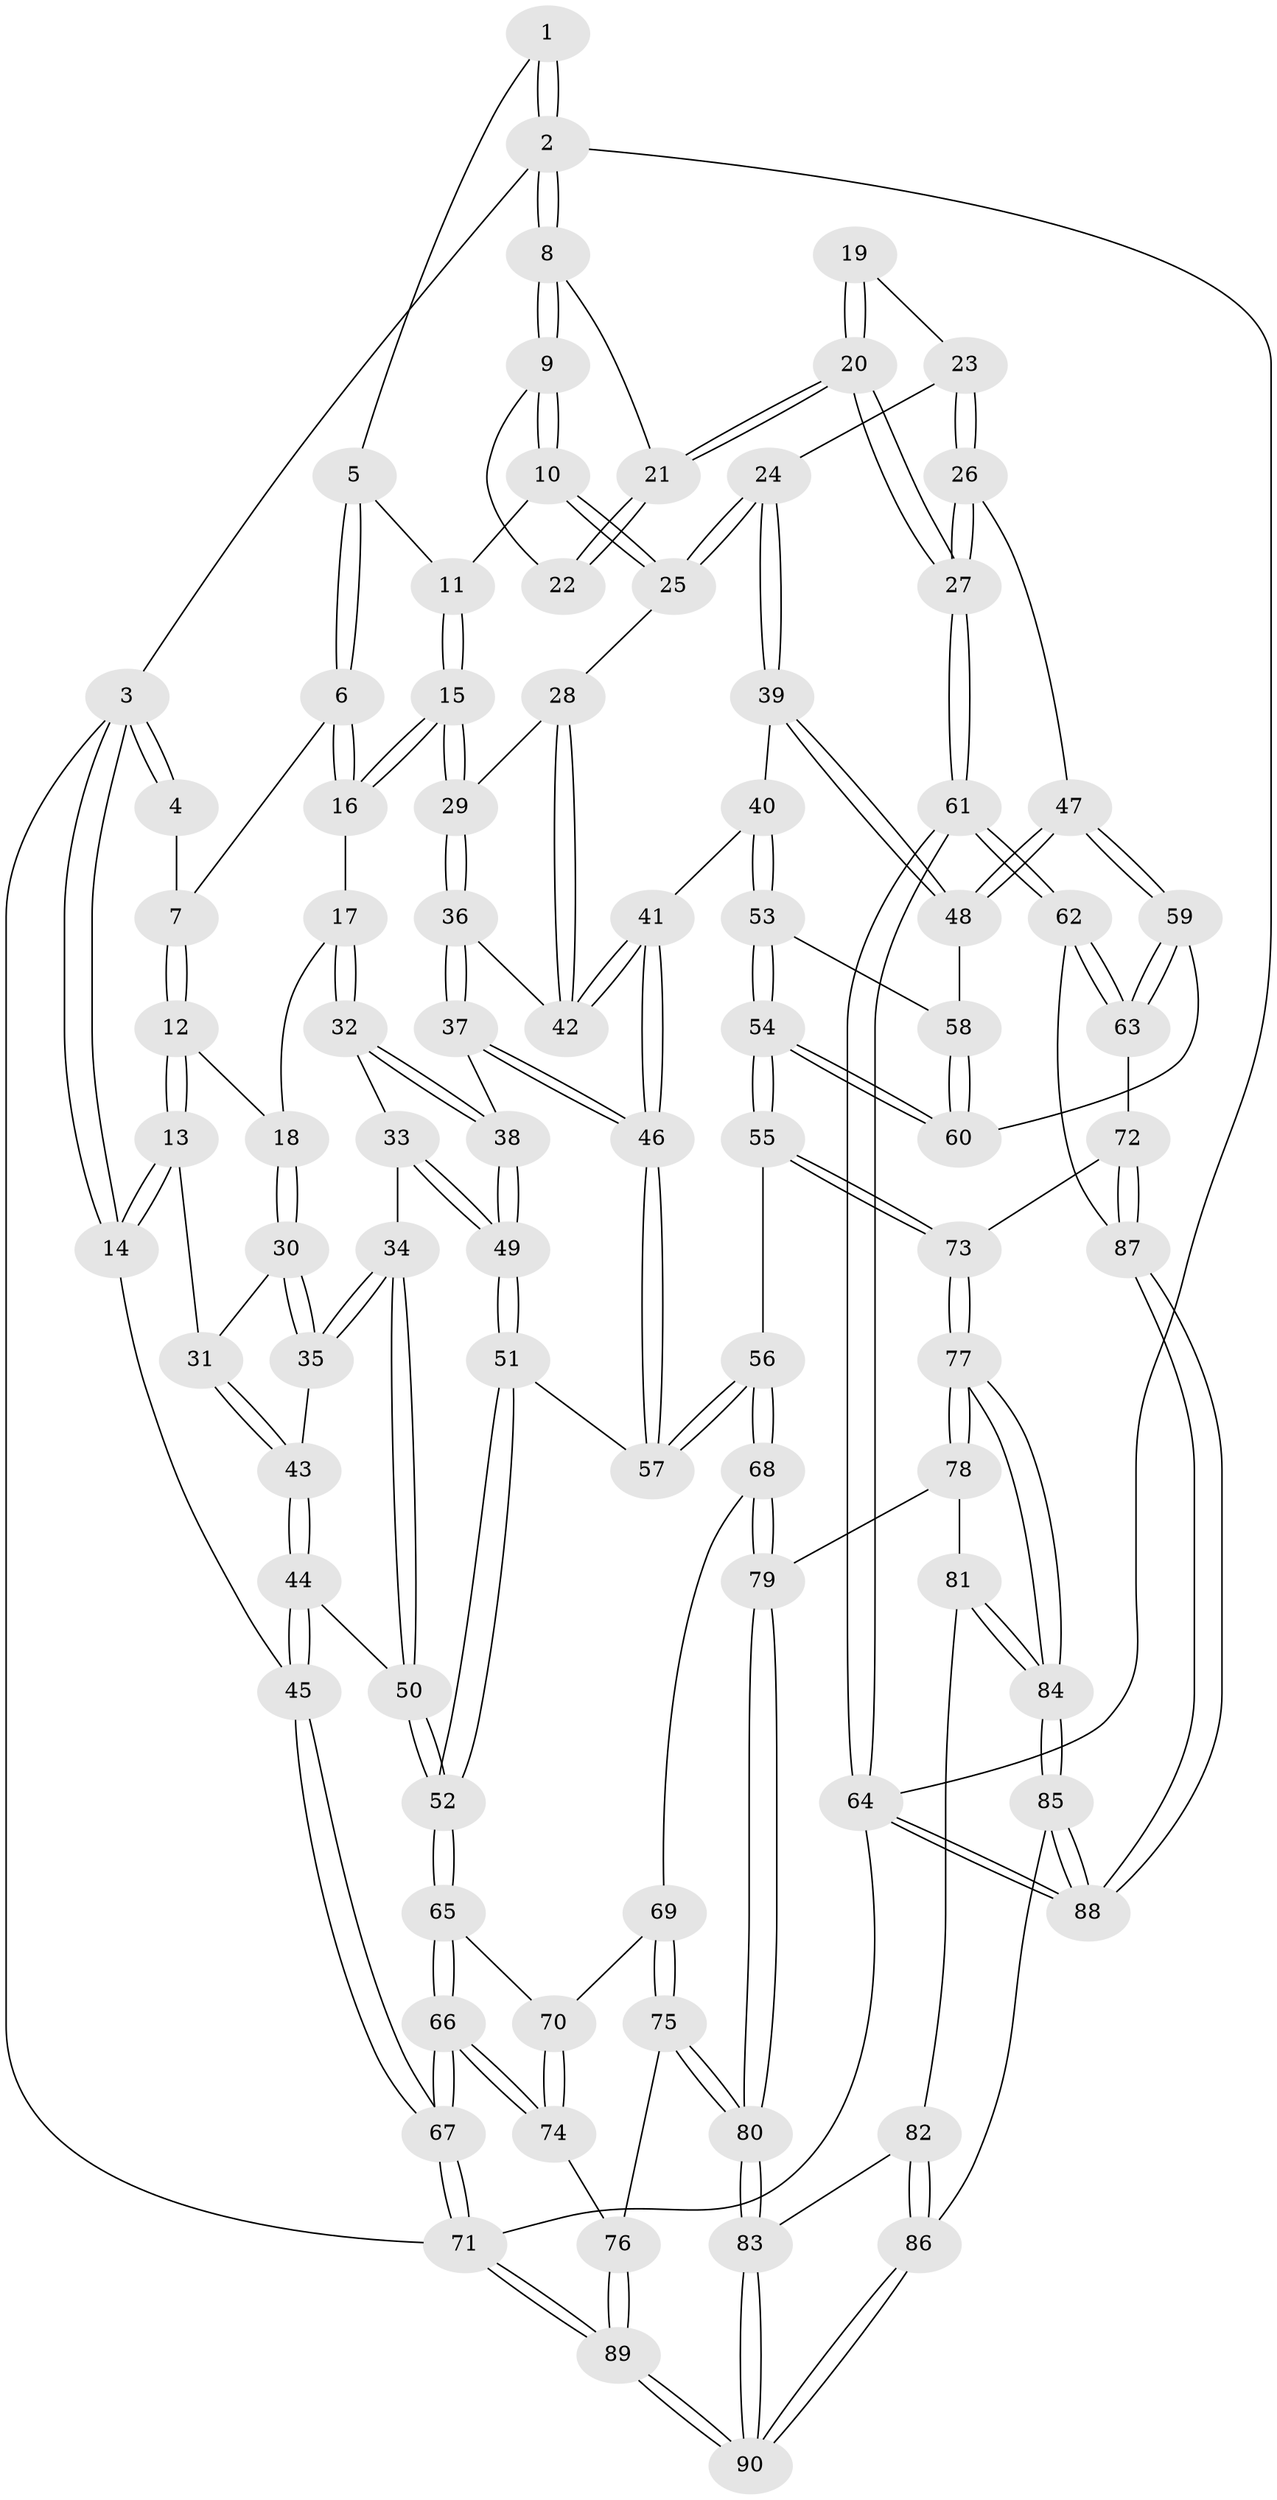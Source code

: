 // coarse degree distribution, {4: 0.2777777777777778, 3: 0.09259259259259259, 5: 0.46296296296296297, 2: 0.018518518518518517, 6: 0.1111111111111111, 7: 0.037037037037037035}
// Generated by graph-tools (version 1.1) at 2025/06/03/04/25 22:06:47]
// undirected, 90 vertices, 222 edges
graph export_dot {
graph [start="1"]
  node [color=gray90,style=filled];
  1 [pos="+0.6005232112238265+0"];
  2 [pos="+1+0"];
  3 [pos="+0+0"];
  4 [pos="+0.19243298468986939+0"];
  5 [pos="+0.5664244703258238+0.024350894365081224"];
  6 [pos="+0.3190042986242623+0.11172767618993304"];
  7 [pos="+0.25748056345076376+0.0789633861321641"];
  8 [pos="+1+0"];
  9 [pos="+0.7255123516937143+0.17594533459255904"];
  10 [pos="+0.6905725268133803+0.1838621919228735"];
  11 [pos="+0.576139955695604+0.058450788603888554"];
  12 [pos="+0.1635061406602136+0.162848125001229"];
  13 [pos="+0.006017407281689308+0.21450909867084852"];
  14 [pos="+0+0.14972530818499868"];
  15 [pos="+0.4649162404395619+0.2559936949364507"];
  16 [pos="+0.3711779504645112+0.2387614500594128"];
  17 [pos="+0.3508996583845114+0.2620083543075037"];
  18 [pos="+0.24807631548403342+0.27938187661877256"];
  19 [pos="+0.8300504753821056+0.23159443173807873"];
  20 [pos="+1+0.2445706192103459"];
  21 [pos="+1+0"];
  22 [pos="+0.8233375658147627+0.22201960517794359"];
  23 [pos="+0.8334503579928719+0.26480226182113775"];
  24 [pos="+0.7263522364563698+0.3418822839914125"];
  25 [pos="+0.680647147758593+0.2433438952125005"];
  26 [pos="+0.944414311653799+0.40087297122060767"];
  27 [pos="+1+0.33383026628400003"];
  28 [pos="+0.5775102907787137+0.2961962411245999"];
  29 [pos="+0.4674503241328727+0.25979214447719795"];
  30 [pos="+0.20970393508297686+0.35744335147316497"];
  31 [pos="+0.04722804359970265+0.264951037941164"];
  32 [pos="+0.3424389608893818+0.33179865900282984"];
  33 [pos="+0.23458889288466364+0.3885720445051547"];
  34 [pos="+0.22698806617503692+0.3891144539875856"];
  35 [pos="+0.21060557713365183+0.3600088046115901"];
  36 [pos="+0.46421170917823407+0.36875006468111815"];
  37 [pos="+0.45214764120055256+0.40951580491039025"];
  38 [pos="+0.3918359910443211+0.4316241414350631"];
  39 [pos="+0.7283486477694864+0.3514139299133916"];
  40 [pos="+0.6241174173180165+0.4317731074555056"];
  41 [pos="+0.6056090359538038+0.428903110800875"];
  42 [pos="+0.5778769800747522+0.3570338255173832"];
  43 [pos="+0.08859836295373011+0.41426029123388"];
  44 [pos="+0.09002790866656782+0.5029405059935801"];
  45 [pos="+0+0.550910727868477"];
  46 [pos="+0.5347466981995407+0.46324096173080703"];
  47 [pos="+0.9298035885730955+0.40902844697182633"];
  48 [pos="+0.8124572505826279+0.41286484023850295"];
  49 [pos="+0.38351789942873116+0.442249953956222"];
  50 [pos="+0.18875227600182604+0.5379408250828001"];
  51 [pos="+0.3637357829424915+0.5047536984087793"];
  52 [pos="+0.23091586174267584+0.5932589036821415"];
  53 [pos="+0.6742892349708769+0.5180809393991297"];
  54 [pos="+0.6426603246690396+0.690301559707685"];
  55 [pos="+0.6317006179572073+0.6965314152879557"];
  56 [pos="+0.5441972713159149+0.6827379671317267"];
  57 [pos="+0.5141892947930499+0.6032008923215723"];
  58 [pos="+0.7717429962153518+0.48066226478020185"];
  59 [pos="+0.855423006456158+0.6800635372512484"];
  60 [pos="+0.8226014873687254+0.6738223934549212"];
  61 [pos="+1+0.7689351209063631"];
  62 [pos="+0.9686980915355826+0.7586071272236433"];
  63 [pos="+0.9358898506227575+0.7399919954528336"];
  64 [pos="+1+1"];
  65 [pos="+0.2315059923046844+0.6036543335564266"];
  66 [pos="+0+0.8075117989241495"];
  67 [pos="+0+0.83055825074585"];
  68 [pos="+0.4663898080736899+0.7277977307462671"];
  69 [pos="+0.33909358221682256+0.7172911045849502"];
  70 [pos="+0.31655768784376986+0.708366446206135"];
  71 [pos="+0+1"];
  72 [pos="+0.7189334921152503+0.8746582006582819"];
  73 [pos="+0.6596393618389809+0.8474821317953377"];
  74 [pos="+0.1792234242668971+0.879753967702343"];
  75 [pos="+0.3301263471332007+0.9091261415458687"];
  76 [pos="+0.1863971467631955+0.8895701470580776"];
  77 [pos="+0.6022944378091519+0.9473132517760231"];
  78 [pos="+0.47237138158084185+0.839927744421032"];
  79 [pos="+0.4609703092839051+0.8169692174924875"];
  80 [pos="+0.3593134216302582+0.9329665869834901"];
  81 [pos="+0.47317856956640136+0.910518917441024"];
  82 [pos="+0.4644540026783504+0.9230837719154265"];
  83 [pos="+0.3636806670370707+0.9464204946670235"];
  84 [pos="+0.5944133170912586+0.9848666165674622"];
  85 [pos="+0.5816343590606319+1"];
  86 [pos="+0.5193996740726795+1"];
  87 [pos="+0.8260614175122707+0.9698001863565819"];
  88 [pos="+0.818183146472912+1"];
  89 [pos="+0.22443185351903877+1"];
  90 [pos="+0.39143646515513164+1"];
  1 -- 2;
  1 -- 2;
  1 -- 5;
  2 -- 3;
  2 -- 8;
  2 -- 8;
  2 -- 64;
  3 -- 4;
  3 -- 4;
  3 -- 14;
  3 -- 14;
  3 -- 71;
  4 -- 7;
  5 -- 6;
  5 -- 6;
  5 -- 11;
  6 -- 7;
  6 -- 16;
  6 -- 16;
  7 -- 12;
  7 -- 12;
  8 -- 9;
  8 -- 9;
  8 -- 21;
  9 -- 10;
  9 -- 10;
  9 -- 22;
  10 -- 11;
  10 -- 25;
  10 -- 25;
  11 -- 15;
  11 -- 15;
  12 -- 13;
  12 -- 13;
  12 -- 18;
  13 -- 14;
  13 -- 14;
  13 -- 31;
  14 -- 45;
  15 -- 16;
  15 -- 16;
  15 -- 29;
  15 -- 29;
  16 -- 17;
  17 -- 18;
  17 -- 32;
  17 -- 32;
  18 -- 30;
  18 -- 30;
  19 -- 20;
  19 -- 20;
  19 -- 23;
  20 -- 21;
  20 -- 21;
  20 -- 27;
  20 -- 27;
  21 -- 22;
  21 -- 22;
  23 -- 24;
  23 -- 26;
  23 -- 26;
  24 -- 25;
  24 -- 25;
  24 -- 39;
  24 -- 39;
  25 -- 28;
  26 -- 27;
  26 -- 27;
  26 -- 47;
  27 -- 61;
  27 -- 61;
  28 -- 29;
  28 -- 42;
  28 -- 42;
  29 -- 36;
  29 -- 36;
  30 -- 31;
  30 -- 35;
  30 -- 35;
  31 -- 43;
  31 -- 43;
  32 -- 33;
  32 -- 38;
  32 -- 38;
  33 -- 34;
  33 -- 49;
  33 -- 49;
  34 -- 35;
  34 -- 35;
  34 -- 50;
  34 -- 50;
  35 -- 43;
  36 -- 37;
  36 -- 37;
  36 -- 42;
  37 -- 38;
  37 -- 46;
  37 -- 46;
  38 -- 49;
  38 -- 49;
  39 -- 40;
  39 -- 48;
  39 -- 48;
  40 -- 41;
  40 -- 53;
  40 -- 53;
  41 -- 42;
  41 -- 42;
  41 -- 46;
  41 -- 46;
  43 -- 44;
  43 -- 44;
  44 -- 45;
  44 -- 45;
  44 -- 50;
  45 -- 67;
  45 -- 67;
  46 -- 57;
  46 -- 57;
  47 -- 48;
  47 -- 48;
  47 -- 59;
  47 -- 59;
  48 -- 58;
  49 -- 51;
  49 -- 51;
  50 -- 52;
  50 -- 52;
  51 -- 52;
  51 -- 52;
  51 -- 57;
  52 -- 65;
  52 -- 65;
  53 -- 54;
  53 -- 54;
  53 -- 58;
  54 -- 55;
  54 -- 55;
  54 -- 60;
  54 -- 60;
  55 -- 56;
  55 -- 73;
  55 -- 73;
  56 -- 57;
  56 -- 57;
  56 -- 68;
  56 -- 68;
  58 -- 60;
  58 -- 60;
  59 -- 60;
  59 -- 63;
  59 -- 63;
  61 -- 62;
  61 -- 62;
  61 -- 64;
  61 -- 64;
  62 -- 63;
  62 -- 63;
  62 -- 87;
  63 -- 72;
  64 -- 88;
  64 -- 88;
  64 -- 71;
  65 -- 66;
  65 -- 66;
  65 -- 70;
  66 -- 67;
  66 -- 67;
  66 -- 74;
  66 -- 74;
  67 -- 71;
  67 -- 71;
  68 -- 69;
  68 -- 79;
  68 -- 79;
  69 -- 70;
  69 -- 75;
  69 -- 75;
  70 -- 74;
  70 -- 74;
  71 -- 89;
  71 -- 89;
  72 -- 73;
  72 -- 87;
  72 -- 87;
  73 -- 77;
  73 -- 77;
  74 -- 76;
  75 -- 76;
  75 -- 80;
  75 -- 80;
  76 -- 89;
  76 -- 89;
  77 -- 78;
  77 -- 78;
  77 -- 84;
  77 -- 84;
  78 -- 79;
  78 -- 81;
  79 -- 80;
  79 -- 80;
  80 -- 83;
  80 -- 83;
  81 -- 82;
  81 -- 84;
  81 -- 84;
  82 -- 83;
  82 -- 86;
  82 -- 86;
  83 -- 90;
  83 -- 90;
  84 -- 85;
  84 -- 85;
  85 -- 86;
  85 -- 88;
  85 -- 88;
  86 -- 90;
  86 -- 90;
  87 -- 88;
  87 -- 88;
  89 -- 90;
  89 -- 90;
}
